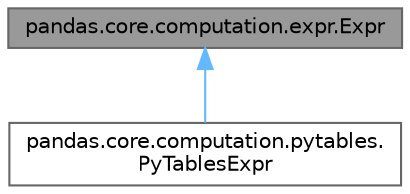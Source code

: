 digraph "pandas.core.computation.expr.Expr"
{
 // LATEX_PDF_SIZE
  bgcolor="transparent";
  edge [fontname=Helvetica,fontsize=10,labelfontname=Helvetica,labelfontsize=10];
  node [fontname=Helvetica,fontsize=10,shape=box,height=0.2,width=0.4];
  Node1 [id="Node000001",label="pandas.core.computation.expr.Expr",height=0.2,width=0.4,color="gray40", fillcolor="grey60", style="filled", fontcolor="black",tooltip=" "];
  Node1 -> Node2 [id="edge1_Node000001_Node000002",dir="back",color="steelblue1",style="solid",tooltip=" "];
  Node2 [id="Node000002",label="pandas.core.computation.pytables.\lPyTablesExpr",height=0.2,width=0.4,color="gray40", fillcolor="white", style="filled",URL="$d0/dd2/classpandas_1_1core_1_1computation_1_1pytables_1_1PyTablesExpr.html",tooltip=" "];
}
